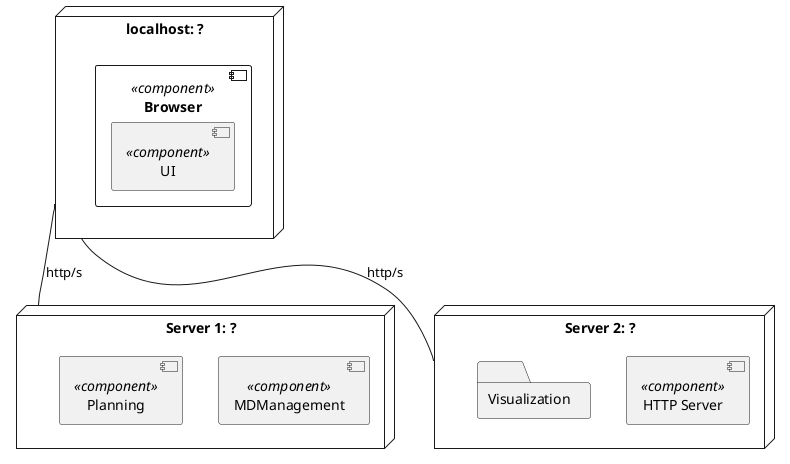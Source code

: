 @startuml physical-view

node "localhost: ?" as LOCAL {
  component "Browser" as B <<component>> {
    component "UI" as UI <<component>> {
    }
  }
}

node "Server 1: ?" as S1 {
  component "MDManagement" as MDM <<component>> { 
  }
  component "Planning" as P <<component>>  { 
  }
}

node "Server 2: ?" as S2 {
  component "HTTP Server" as SERV <<component>> { 
  }
  folder "Visualization" as V {
  }
} 

LOCAL -- S1 : http/s
LOCAL -- S2 : http/s

@enduml

